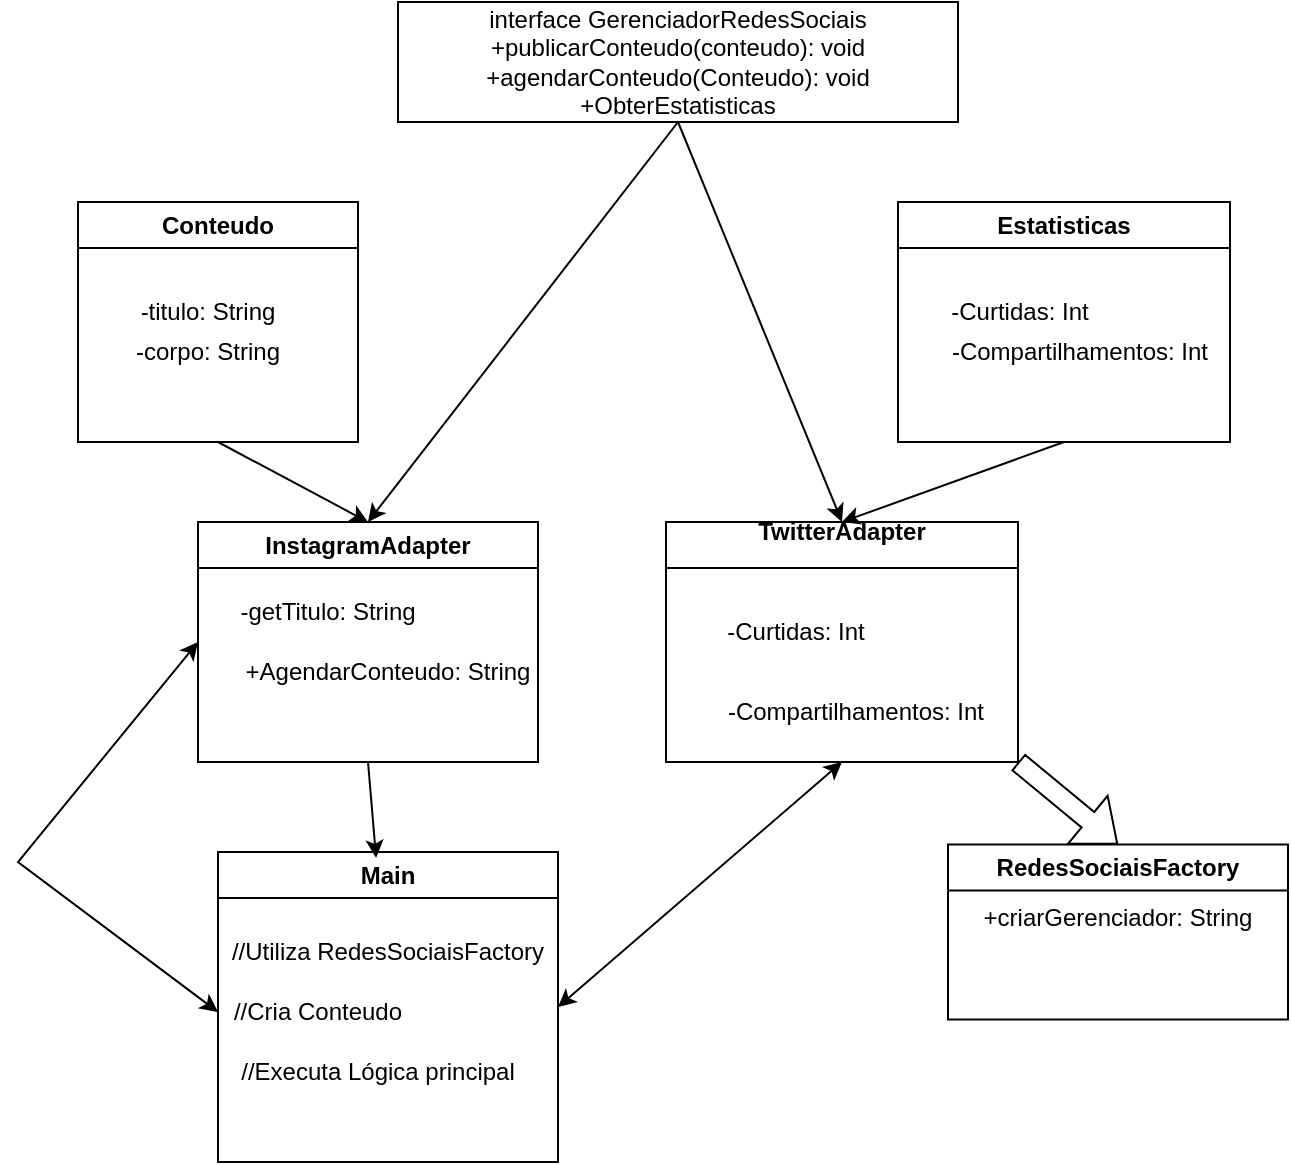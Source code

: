 <mxfile version="28.2.8">
  <diagram name="Página-1" id="5X-Wk6308RsluURc_VKy">
    <mxGraphModel dx="1246" dy="676" grid="1" gridSize="10" guides="1" tooltips="1" connect="1" arrows="1" fold="1" page="1" pageScale="1" pageWidth="827" pageHeight="1169" math="0" shadow="0">
      <root>
        <mxCell id="0" />
        <mxCell id="1" parent="0" />
        <mxCell id="Mt2NcM-u6yanHmhq4g9X-1" value="interface GerenciadorRedesSociais&lt;div&gt;+publicarConteudo(conteudo): void&lt;/div&gt;&lt;div&gt;+agendarConteudo(Conteudo): void&lt;/div&gt;&lt;div&gt;+ObterEstatisticas&lt;/div&gt;" style="rounded=0;whiteSpace=wrap;html=1;" vertex="1" parent="1">
          <mxGeometry x="280" y="60" width="280" height="60" as="geometry" />
        </mxCell>
        <mxCell id="Mt2NcM-u6yanHmhq4g9X-3" value="Conteudo" style="swimlane;whiteSpace=wrap;html=1;" vertex="1" parent="1">
          <mxGeometry x="120" y="160" width="140" height="120" as="geometry" />
        </mxCell>
        <mxCell id="Mt2NcM-u6yanHmhq4g9X-4" value="-titulo: String" style="text;html=1;whiteSpace=wrap;strokeColor=none;fillColor=none;align=center;verticalAlign=middle;rounded=0;" vertex="1" parent="Mt2NcM-u6yanHmhq4g9X-3">
          <mxGeometry x="10" y="40" width="110" height="30" as="geometry" />
        </mxCell>
        <mxCell id="Mt2NcM-u6yanHmhq4g9X-5" value="-corpo: String" style="text;html=1;whiteSpace=wrap;strokeColor=none;fillColor=none;align=center;verticalAlign=middle;rounded=0;" vertex="1" parent="Mt2NcM-u6yanHmhq4g9X-3">
          <mxGeometry x="20" y="60" width="90" height="30" as="geometry" />
        </mxCell>
        <mxCell id="Mt2NcM-u6yanHmhq4g9X-6" value="Estatisticas" style="swimlane;whiteSpace=wrap;html=1;" vertex="1" parent="1">
          <mxGeometry x="530" y="160" width="166" height="120" as="geometry" />
        </mxCell>
        <mxCell id="Mt2NcM-u6yanHmhq4g9X-7" value="-Curtidas: Int" style="text;html=1;whiteSpace=wrap;strokeColor=none;fillColor=none;align=center;verticalAlign=middle;rounded=0;" vertex="1" parent="Mt2NcM-u6yanHmhq4g9X-6">
          <mxGeometry x="16" y="40" width="90" height="30" as="geometry" />
        </mxCell>
        <mxCell id="Mt2NcM-u6yanHmhq4g9X-8" value="-Compartilhamentos: Int" style="text;html=1;whiteSpace=wrap;strokeColor=none;fillColor=none;align=center;verticalAlign=middle;rounded=0;" vertex="1" parent="Mt2NcM-u6yanHmhq4g9X-6">
          <mxGeometry x="16" y="60" width="150" height="30" as="geometry" />
        </mxCell>
        <mxCell id="Mt2NcM-u6yanHmhq4g9X-9" value="InstagramAdapter" style="swimlane;whiteSpace=wrap;html=1;" vertex="1" parent="1">
          <mxGeometry x="180" y="320" width="170" height="120" as="geometry" />
        </mxCell>
        <mxCell id="Mt2NcM-u6yanHmhq4g9X-11" value="+AgendarConteudo: String" style="text;html=1;whiteSpace=wrap;strokeColor=none;fillColor=none;align=center;verticalAlign=middle;rounded=0;" vertex="1" parent="Mt2NcM-u6yanHmhq4g9X-9">
          <mxGeometry x="20" y="60" width="150" height="30" as="geometry" />
        </mxCell>
        <mxCell id="Mt2NcM-u6yanHmhq4g9X-10" value="-getTitulo: String" style="text;html=1;whiteSpace=wrap;strokeColor=none;fillColor=none;align=center;verticalAlign=middle;rounded=0;" vertex="1" parent="Mt2NcM-u6yanHmhq4g9X-9">
          <mxGeometry x="20" y="30" width="90" height="30" as="geometry" />
        </mxCell>
        <mxCell id="Mt2NcM-u6yanHmhq4g9X-12" value="TwitterAdapter&lt;div&gt;&lt;br&gt;&lt;/div&gt;" style="swimlane;whiteSpace=wrap;html=1;" vertex="1" parent="1">
          <mxGeometry x="414" y="320" width="176" height="120" as="geometry" />
        </mxCell>
        <mxCell id="Mt2NcM-u6yanHmhq4g9X-13" value="-Curtidas: Int" style="text;html=1;whiteSpace=wrap;strokeColor=none;fillColor=none;align=center;verticalAlign=middle;rounded=0;" vertex="1" parent="Mt2NcM-u6yanHmhq4g9X-12">
          <mxGeometry x="20" y="40" width="90" height="30" as="geometry" />
        </mxCell>
        <mxCell id="Mt2NcM-u6yanHmhq4g9X-15" value="-Compartilhamentos: Int" style="text;html=1;whiteSpace=wrap;strokeColor=none;fillColor=none;align=center;verticalAlign=middle;rounded=0;" vertex="1" parent="Mt2NcM-u6yanHmhq4g9X-12">
          <mxGeometry x="20" y="80" width="150" height="30" as="geometry" />
        </mxCell>
        <mxCell id="Mt2NcM-u6yanHmhq4g9X-14" value="&lt;span style=&quot;color: rgba(0, 0, 0, 0); font-family: monospace; font-size: 0px; text-align: start; text-wrap-mode: nowrap;&quot;&gt;%3CmxGraphModel%3E%3Croot%3E%3CmxCell%20id%3D%220%22%2F%3E%3CmxCell%20id%3D%221%22%20parent%3D%220%22%2F%3E%3CmxCell%20id%3D%222%22%20value%3D%22-Compartilhamentos%3A%20Int%22%20style%3D%22text%3Bhtml%3D1%3BwhiteSpace%3Dwrap%3BstrokeColor%3Dnone%3BfillColor%3Dnone%3Balign%3Dcenter%3BverticalAlign%3Dmiddle%3Brounded%3D0%3B%22%20vertex%3D%221%22%20parent%3D%221%22%3E%3CmxGeometry%20x%3D%22546%22%20y%3D%22220%22%20width%3D%22150%22%20height%3D%2230%22%20as%3D%22geometry%22%2F%3E%3C%2FmxCell%3E%3C%2Froot%3E%3C%2FmxGraphModel%3E&lt;/span&gt;" style="text;html=1;whiteSpace=wrap;strokeColor=none;fillColor=none;align=center;verticalAlign=middle;rounded=0;" vertex="1" parent="1">
          <mxGeometry x="330" y="240" width="60" height="30" as="geometry" />
        </mxCell>
        <mxCell id="Mt2NcM-u6yanHmhq4g9X-16" value="" style="endArrow=classic;html=1;rounded=0;entryX=0.5;entryY=0;entryDx=0;entryDy=0;exitX=0.5;exitY=1;exitDx=0;exitDy=0;" edge="1" parent="1" source="Mt2NcM-u6yanHmhq4g9X-1" target="Mt2NcM-u6yanHmhq4g9X-9">
          <mxGeometry width="50" height="50" relative="1" as="geometry">
            <mxPoint x="390" y="270" as="sourcePoint" />
            <mxPoint x="440" y="220" as="targetPoint" />
          </mxGeometry>
        </mxCell>
        <mxCell id="Mt2NcM-u6yanHmhq4g9X-17" value="" style="endArrow=classic;html=1;rounded=0;entryX=0.5;entryY=0;entryDx=0;entryDy=0;exitX=0.5;exitY=1;exitDx=0;exitDy=0;" edge="1" parent="1" source="Mt2NcM-u6yanHmhq4g9X-1" target="Mt2NcM-u6yanHmhq4g9X-12">
          <mxGeometry width="50" height="50" relative="1" as="geometry">
            <mxPoint x="390" y="270" as="sourcePoint" />
            <mxPoint x="440" y="220" as="targetPoint" />
          </mxGeometry>
        </mxCell>
        <mxCell id="Mt2NcM-u6yanHmhq4g9X-18" value="" style="endArrow=classic;html=1;rounded=0;entryX=0.5;entryY=0;entryDx=0;entryDy=0;exitX=0.5;exitY=1;exitDx=0;exitDy=0;" edge="1" parent="1" source="Mt2NcM-u6yanHmhq4g9X-6" target="Mt2NcM-u6yanHmhq4g9X-12">
          <mxGeometry width="50" height="50" relative="1" as="geometry">
            <mxPoint x="390" y="270" as="sourcePoint" />
            <mxPoint x="440" y="220" as="targetPoint" />
          </mxGeometry>
        </mxCell>
        <mxCell id="Mt2NcM-u6yanHmhq4g9X-19" value="" style="endArrow=classic;html=1;rounded=0;entryX=0.5;entryY=0;entryDx=0;entryDy=0;exitX=0.5;exitY=1;exitDx=0;exitDy=0;" edge="1" parent="1" source="Mt2NcM-u6yanHmhq4g9X-3" target="Mt2NcM-u6yanHmhq4g9X-9">
          <mxGeometry width="50" height="50" relative="1" as="geometry">
            <mxPoint x="390" y="270" as="sourcePoint" />
            <mxPoint x="440" y="220" as="targetPoint" />
          </mxGeometry>
        </mxCell>
        <mxCell id="Mt2NcM-u6yanHmhq4g9X-20" value="Main" style="swimlane;whiteSpace=wrap;html=1;" vertex="1" parent="1">
          <mxGeometry x="190" y="485" width="170" height="155" as="geometry" />
        </mxCell>
        <mxCell id="Mt2NcM-u6yanHmhq4g9X-21" value="//Utiliza RedesSociaisFactory" style="text;html=1;whiteSpace=wrap;strokeColor=none;fillColor=none;align=center;verticalAlign=middle;rounded=0;" vertex="1" parent="Mt2NcM-u6yanHmhq4g9X-20">
          <mxGeometry y="35" width="170" height="30" as="geometry" />
        </mxCell>
        <mxCell id="Mt2NcM-u6yanHmhq4g9X-22" value="//Cria Conteudo" style="text;html=1;whiteSpace=wrap;strokeColor=none;fillColor=none;align=center;verticalAlign=middle;rounded=0;" vertex="1" parent="Mt2NcM-u6yanHmhq4g9X-20">
          <mxGeometry y="65" width="100" height="30" as="geometry" />
        </mxCell>
        <mxCell id="Mt2NcM-u6yanHmhq4g9X-24" value="//Executa Lógica principal" style="text;html=1;whiteSpace=wrap;strokeColor=none;fillColor=none;align=center;verticalAlign=middle;rounded=0;" vertex="1" parent="Mt2NcM-u6yanHmhq4g9X-20">
          <mxGeometry x="10" y="95" width="140" height="30" as="geometry" />
        </mxCell>
        <mxCell id="Mt2NcM-u6yanHmhq4g9X-25" value="" style="endArrow=classic;startArrow=classic;html=1;rounded=0;entryX=0.5;entryY=1;entryDx=0;entryDy=0;exitX=1;exitY=0.5;exitDx=0;exitDy=0;" edge="1" parent="1" source="Mt2NcM-u6yanHmhq4g9X-20" target="Mt2NcM-u6yanHmhq4g9X-12">
          <mxGeometry width="50" height="50" relative="1" as="geometry">
            <mxPoint x="390" y="470" as="sourcePoint" />
            <mxPoint x="440" y="420" as="targetPoint" />
          </mxGeometry>
        </mxCell>
        <mxCell id="Mt2NcM-u6yanHmhq4g9X-26" value="" style="endArrow=classic;startArrow=classic;html=1;rounded=0;exitX=0;exitY=0.5;exitDx=0;exitDy=0;entryX=0;entryY=0.5;entryDx=0;entryDy=0;" edge="1" parent="1" source="Mt2NcM-u6yanHmhq4g9X-22" target="Mt2NcM-u6yanHmhq4g9X-9">
          <mxGeometry width="50" height="50" relative="1" as="geometry">
            <mxPoint x="195" y="562.5" as="sourcePoint" />
            <mxPoint x="185" y="517.5" as="targetPoint" />
            <Array as="points">
              <mxPoint x="90" y="490" />
            </Array>
          </mxGeometry>
        </mxCell>
        <mxCell id="Mt2NcM-u6yanHmhq4g9X-27" value="" style="endArrow=classic;html=1;rounded=0;entryX=0.465;entryY=0.019;entryDx=0;entryDy=0;entryPerimeter=0;exitX=0.5;exitY=1;exitDx=0;exitDy=0;" edge="1" parent="1" source="Mt2NcM-u6yanHmhq4g9X-9" target="Mt2NcM-u6yanHmhq4g9X-20">
          <mxGeometry width="50" height="50" relative="1" as="geometry">
            <mxPoint x="390" y="470" as="sourcePoint" />
            <mxPoint x="440" y="420" as="targetPoint" />
          </mxGeometry>
        </mxCell>
        <mxCell id="Mt2NcM-u6yanHmhq4g9X-28" value="RedesSociaisFactory" style="swimlane;whiteSpace=wrap;html=1;" vertex="1" parent="1">
          <mxGeometry x="555" y="481.25" width="170" height="87.5" as="geometry" />
        </mxCell>
        <mxCell id="Mt2NcM-u6yanHmhq4g9X-29" value="+criarGerenciador: String&lt;div&gt;&lt;br&gt;&lt;/div&gt;" style="text;html=1;whiteSpace=wrap;strokeColor=none;fillColor=none;align=center;verticalAlign=middle;rounded=0;" vertex="1" parent="1">
          <mxGeometry x="570" y="510" width="140" height="30" as="geometry" />
        </mxCell>
        <mxCell id="Mt2NcM-u6yanHmhq4g9X-30" value="" style="shape=flexArrow;endArrow=classic;html=1;rounded=0;entryX=0.5;entryY=0;entryDx=0;entryDy=0;exitX=1;exitY=1;exitDx=0;exitDy=0;" edge="1" parent="1" source="Mt2NcM-u6yanHmhq4g9X-12" target="Mt2NcM-u6yanHmhq4g9X-28">
          <mxGeometry width="50" height="50" relative="1" as="geometry">
            <mxPoint x="390" y="470" as="sourcePoint" />
            <mxPoint x="440" y="420" as="targetPoint" />
          </mxGeometry>
        </mxCell>
      </root>
    </mxGraphModel>
  </diagram>
</mxfile>

